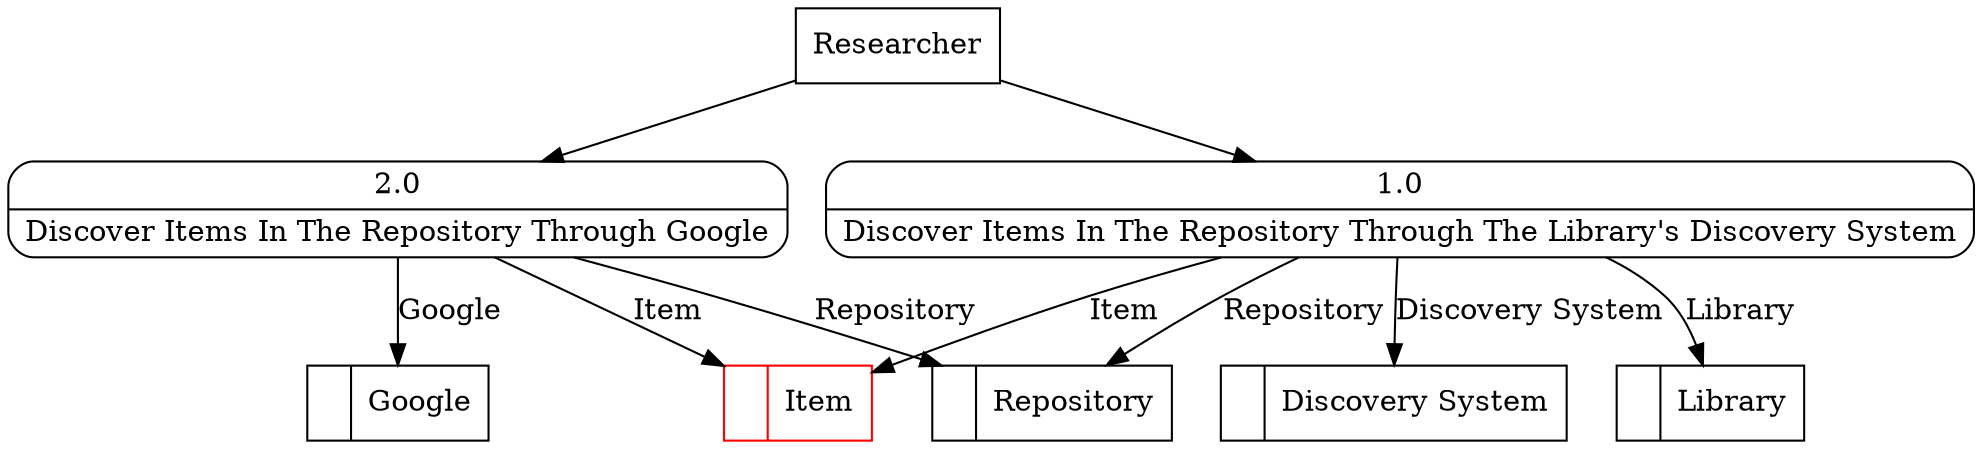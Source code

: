 digraph dfd2{ 
node[shape=record]
200 [label="<f0>  |<f1> Google " ];
201 [label="<f0>  |<f1> Repository " ];
202 [label="<f0>  |<f1> Library " ];
203 [label="<f0>  |<f1> Item " color=red];
204 [label="<f0>  |<f1> Discovery System " ];
205 [label="Researcher" shape=box];
206 [label="{<f0> 1.0|<f1> Discover Items In The Repository Through The Library's Discovery System }" shape=Mrecord];
207 [label="{<f0> 2.0|<f1> Discover Items In The Repository Through Google }" shape=Mrecord];
205 -> 206
205 -> 207
206 -> 203 [label="Item"]
206 -> 201 [label="Repository"]
206 -> 204 [label="Discovery System"]
207 -> 200 [label="Google"]
207 -> 201 [label="Repository"]
207 -> 203 [label="Item"]
206 -> 202 [label="Library"]
}